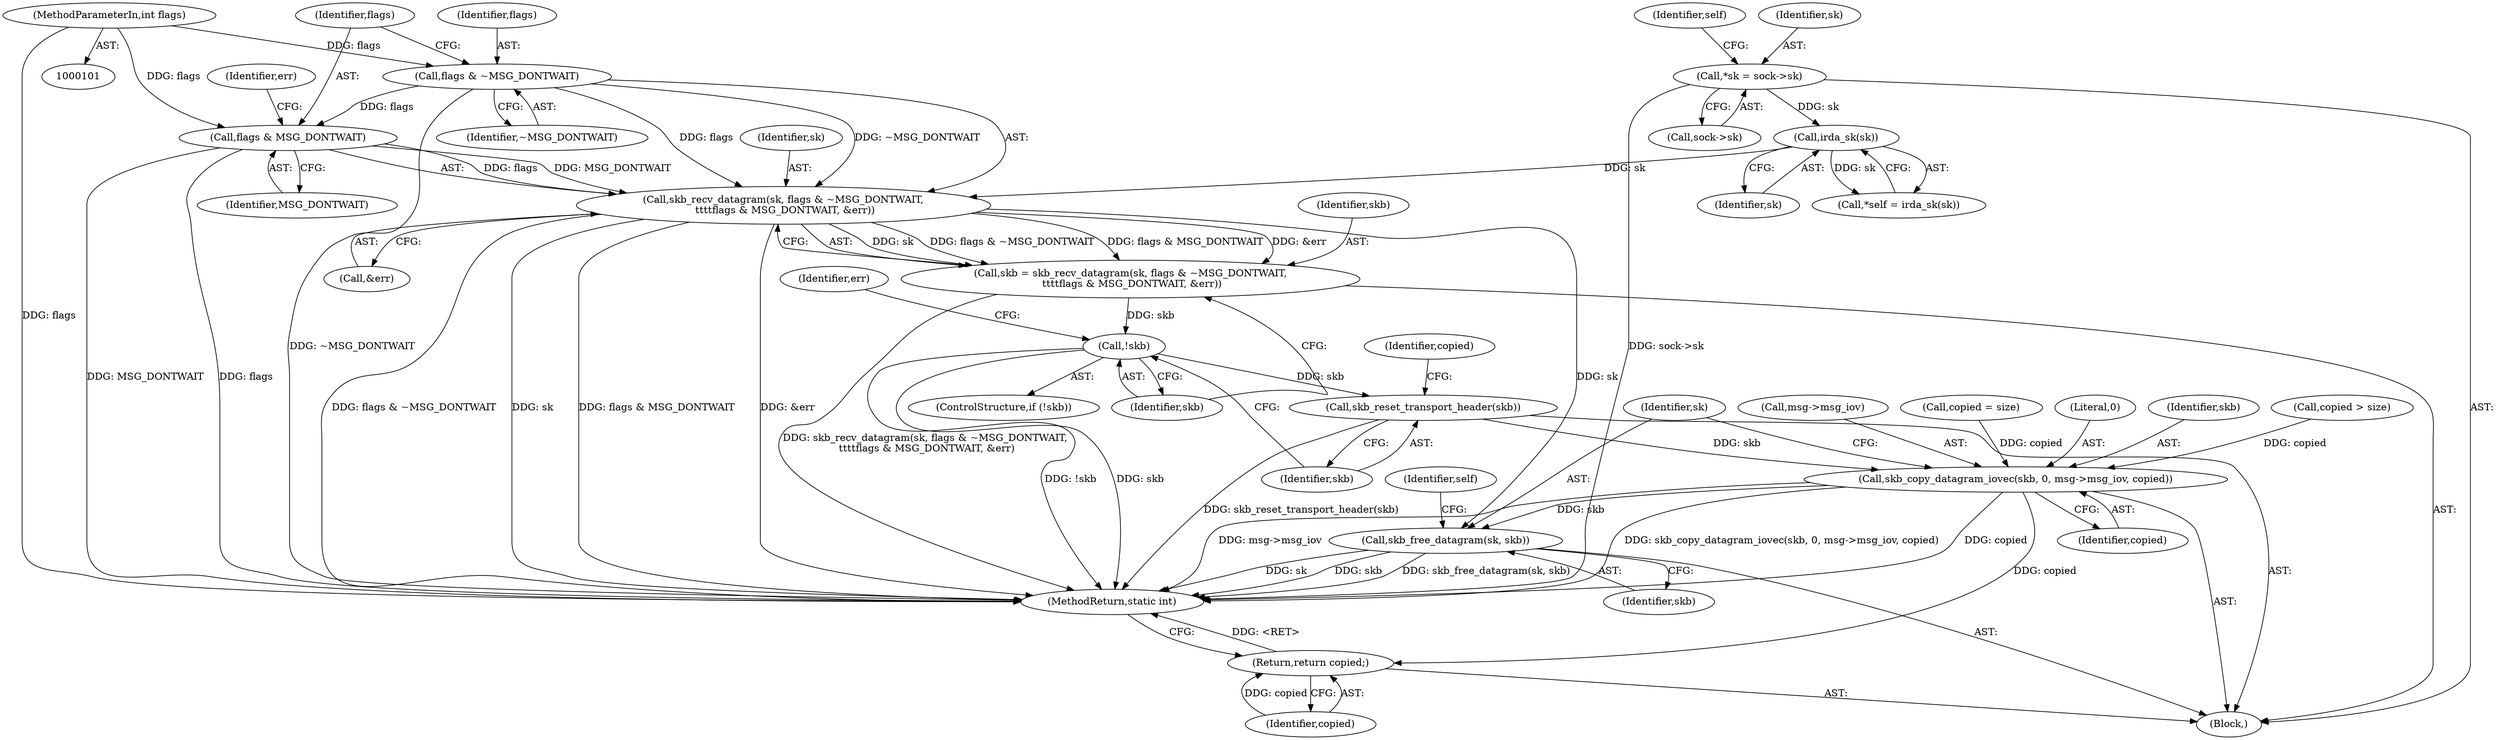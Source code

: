 digraph "0_linux_f3d3342602f8bcbf37d7c46641cb9bca7618eb1c_16@API" {
"1000128" [label="(Call,skb_recv_datagram(sk, flags & ~MSG_DONTWAIT,\n \t\t\t\tflags & MSG_DONTWAIT, &err))"];
"1000117" [label="(Call,irda_sk(sk))"];
"1000109" [label="(Call,*sk = sock->sk)"];
"1000130" [label="(Call,flags & ~MSG_DONTWAIT)"];
"1000106" [label="(MethodParameterIn,int flags)"];
"1000133" [label="(Call,flags & MSG_DONTWAIT)"];
"1000126" [label="(Call,skb = skb_recv_datagram(sk, flags & ~MSG_DONTWAIT,\n \t\t\t\tflags & MSG_DONTWAIT, &err))"];
"1000139" [label="(Call,!skb)"];
"1000143" [label="(Call,skb_reset_transport_header(skb))"];
"1000169" [label="(Call,skb_copy_datagram_iovec(skb, 0, msg->msg_iov, copied))"];
"1000176" [label="(Call,skb_free_datagram(sk, skb))"];
"1000213" [label="(Return,return copied;)"];
"1000116" [label="(Identifier,self)"];
"1000130" [label="(Call,flags & ~MSG_DONTWAIT)"];
"1000109" [label="(Call,*sk = sock->sk)"];
"1000142" [label="(Identifier,err)"];
"1000111" [label="(Call,sock->sk)"];
"1000117" [label="(Call,irda_sk(sk))"];
"1000138" [label="(ControlStructure,if (!skb))"];
"1000106" [label="(MethodParameterIn,int flags)"];
"1000170" [label="(Identifier,skb)"];
"1000182" [label="(Identifier,self)"];
"1000132" [label="(Identifier,~MSG_DONTWAIT)"];
"1000151" [label="(Call,copied > size)"];
"1000136" [label="(Call,&err)"];
"1000115" [label="(Call,*self = irda_sk(sk))"];
"1000110" [label="(Identifier,sk)"];
"1000144" [label="(Identifier,skb)"];
"1000127" [label="(Identifier,skb)"];
"1000133" [label="(Call,flags & MSG_DONTWAIT)"];
"1000118" [label="(Identifier,sk)"];
"1000213" [label="(Return,return copied;)"];
"1000178" [label="(Identifier,skb)"];
"1000135" [label="(Identifier,MSG_DONTWAIT)"];
"1000129" [label="(Identifier,sk)"];
"1000137" [label="(Identifier,err)"];
"1000176" [label="(Call,skb_free_datagram(sk, skb))"];
"1000131" [label="(Identifier,flags)"];
"1000128" [label="(Call,skb_recv_datagram(sk, flags & ~MSG_DONTWAIT,\n \t\t\t\tflags & MSG_DONTWAIT, &err))"];
"1000175" [label="(Identifier,copied)"];
"1000172" [label="(Call,msg->msg_iov)"];
"1000161" [label="(Call,copied = size)"];
"1000107" [label="(Block,)"];
"1000214" [label="(Identifier,copied)"];
"1000134" [label="(Identifier,flags)"];
"1000177" [label="(Identifier,sk)"];
"1000139" [label="(Call,!skb)"];
"1000169" [label="(Call,skb_copy_datagram_iovec(skb, 0, msg->msg_iov, copied))"];
"1000171" [label="(Literal,0)"];
"1000143" [label="(Call,skb_reset_transport_header(skb))"];
"1000126" [label="(Call,skb = skb_recv_datagram(sk, flags & ~MSG_DONTWAIT,\n \t\t\t\tflags & MSG_DONTWAIT, &err))"];
"1000146" [label="(Identifier,copied)"];
"1000215" [label="(MethodReturn,static int)"];
"1000140" [label="(Identifier,skb)"];
"1000128" -> "1000126"  [label="AST: "];
"1000128" -> "1000136"  [label="CFG: "];
"1000129" -> "1000128"  [label="AST: "];
"1000130" -> "1000128"  [label="AST: "];
"1000133" -> "1000128"  [label="AST: "];
"1000136" -> "1000128"  [label="AST: "];
"1000126" -> "1000128"  [label="CFG: "];
"1000128" -> "1000215"  [label="DDG: flags & ~MSG_DONTWAIT"];
"1000128" -> "1000215"  [label="DDG: sk"];
"1000128" -> "1000215"  [label="DDG: flags & MSG_DONTWAIT"];
"1000128" -> "1000215"  [label="DDG: &err"];
"1000128" -> "1000126"  [label="DDG: sk"];
"1000128" -> "1000126"  [label="DDG: flags & ~MSG_DONTWAIT"];
"1000128" -> "1000126"  [label="DDG: flags & MSG_DONTWAIT"];
"1000128" -> "1000126"  [label="DDG: &err"];
"1000117" -> "1000128"  [label="DDG: sk"];
"1000130" -> "1000128"  [label="DDG: flags"];
"1000130" -> "1000128"  [label="DDG: ~MSG_DONTWAIT"];
"1000133" -> "1000128"  [label="DDG: flags"];
"1000133" -> "1000128"  [label="DDG: MSG_DONTWAIT"];
"1000128" -> "1000176"  [label="DDG: sk"];
"1000117" -> "1000115"  [label="AST: "];
"1000117" -> "1000118"  [label="CFG: "];
"1000118" -> "1000117"  [label="AST: "];
"1000115" -> "1000117"  [label="CFG: "];
"1000117" -> "1000115"  [label="DDG: sk"];
"1000109" -> "1000117"  [label="DDG: sk"];
"1000109" -> "1000107"  [label="AST: "];
"1000109" -> "1000111"  [label="CFG: "];
"1000110" -> "1000109"  [label="AST: "];
"1000111" -> "1000109"  [label="AST: "];
"1000116" -> "1000109"  [label="CFG: "];
"1000109" -> "1000215"  [label="DDG: sock->sk"];
"1000130" -> "1000132"  [label="CFG: "];
"1000131" -> "1000130"  [label="AST: "];
"1000132" -> "1000130"  [label="AST: "];
"1000134" -> "1000130"  [label="CFG: "];
"1000130" -> "1000215"  [label="DDG: ~MSG_DONTWAIT"];
"1000106" -> "1000130"  [label="DDG: flags"];
"1000130" -> "1000133"  [label="DDG: flags"];
"1000106" -> "1000101"  [label="AST: "];
"1000106" -> "1000215"  [label="DDG: flags"];
"1000106" -> "1000133"  [label="DDG: flags"];
"1000133" -> "1000135"  [label="CFG: "];
"1000134" -> "1000133"  [label="AST: "];
"1000135" -> "1000133"  [label="AST: "];
"1000137" -> "1000133"  [label="CFG: "];
"1000133" -> "1000215"  [label="DDG: MSG_DONTWAIT"];
"1000133" -> "1000215"  [label="DDG: flags"];
"1000126" -> "1000107"  [label="AST: "];
"1000127" -> "1000126"  [label="AST: "];
"1000140" -> "1000126"  [label="CFG: "];
"1000126" -> "1000215"  [label="DDG: skb_recv_datagram(sk, flags & ~MSG_DONTWAIT,\n \t\t\t\tflags & MSG_DONTWAIT, &err)"];
"1000126" -> "1000139"  [label="DDG: skb"];
"1000139" -> "1000138"  [label="AST: "];
"1000139" -> "1000140"  [label="CFG: "];
"1000140" -> "1000139"  [label="AST: "];
"1000142" -> "1000139"  [label="CFG: "];
"1000144" -> "1000139"  [label="CFG: "];
"1000139" -> "1000215"  [label="DDG: !skb"];
"1000139" -> "1000215"  [label="DDG: skb"];
"1000139" -> "1000143"  [label="DDG: skb"];
"1000143" -> "1000107"  [label="AST: "];
"1000143" -> "1000144"  [label="CFG: "];
"1000144" -> "1000143"  [label="AST: "];
"1000146" -> "1000143"  [label="CFG: "];
"1000143" -> "1000215"  [label="DDG: skb_reset_transport_header(skb)"];
"1000143" -> "1000169"  [label="DDG: skb"];
"1000169" -> "1000107"  [label="AST: "];
"1000169" -> "1000175"  [label="CFG: "];
"1000170" -> "1000169"  [label="AST: "];
"1000171" -> "1000169"  [label="AST: "];
"1000172" -> "1000169"  [label="AST: "];
"1000175" -> "1000169"  [label="AST: "];
"1000177" -> "1000169"  [label="CFG: "];
"1000169" -> "1000215"  [label="DDG: msg->msg_iov"];
"1000169" -> "1000215"  [label="DDG: skb_copy_datagram_iovec(skb, 0, msg->msg_iov, copied)"];
"1000169" -> "1000215"  [label="DDG: copied"];
"1000151" -> "1000169"  [label="DDG: copied"];
"1000161" -> "1000169"  [label="DDG: copied"];
"1000169" -> "1000176"  [label="DDG: skb"];
"1000169" -> "1000213"  [label="DDG: copied"];
"1000176" -> "1000107"  [label="AST: "];
"1000176" -> "1000178"  [label="CFG: "];
"1000177" -> "1000176"  [label="AST: "];
"1000178" -> "1000176"  [label="AST: "];
"1000182" -> "1000176"  [label="CFG: "];
"1000176" -> "1000215"  [label="DDG: sk"];
"1000176" -> "1000215"  [label="DDG: skb"];
"1000176" -> "1000215"  [label="DDG: skb_free_datagram(sk, skb)"];
"1000213" -> "1000107"  [label="AST: "];
"1000213" -> "1000214"  [label="CFG: "];
"1000214" -> "1000213"  [label="AST: "];
"1000215" -> "1000213"  [label="CFG: "];
"1000213" -> "1000215"  [label="DDG: <RET>"];
"1000214" -> "1000213"  [label="DDG: copied"];
}
